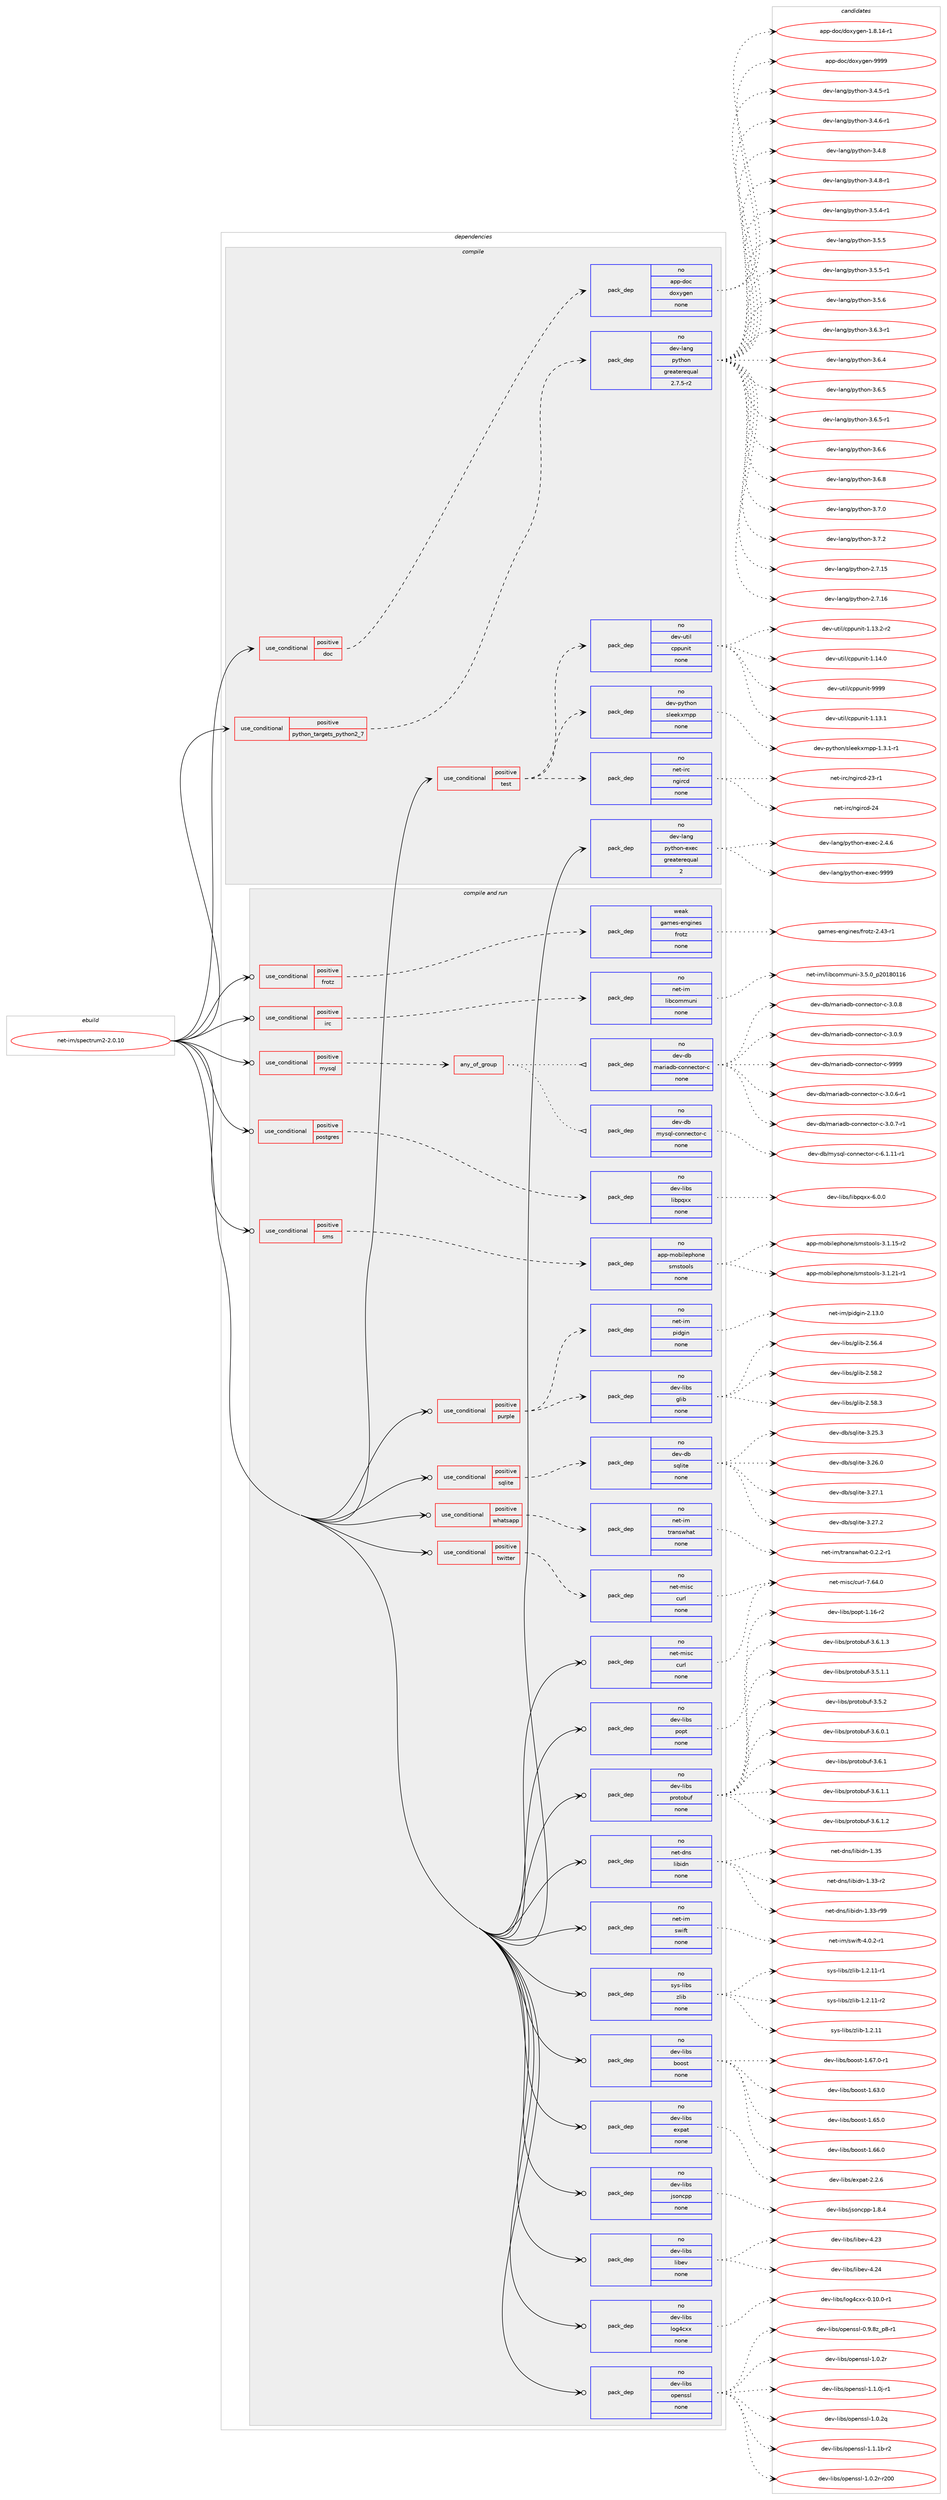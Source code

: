 digraph prolog {

# *************
# Graph options
# *************

newrank=true;
concentrate=true;
compound=true;
graph [rankdir=LR,fontname=Helvetica,fontsize=10,ranksep=1.5];#, ranksep=2.5, nodesep=0.2];
edge  [arrowhead=vee];
node  [fontname=Helvetica,fontsize=10];

# **********
# The ebuild
# **********

subgraph cluster_leftcol {
color=gray;
rank=same;
label=<<i>ebuild</i>>;
id [label="net-im/spectrum2-2.0.10", color=red, width=4, href="../net-im/spectrum2-2.0.10.svg"];
}

# ****************
# The dependencies
# ****************

subgraph cluster_midcol {
color=gray;
label=<<i>dependencies</i>>;
subgraph cluster_compile {
fillcolor="#eeeeee";
style=filled;
label=<<i>compile</i>>;
subgraph cond445192 {
dependency1655906 [label=<<TABLE BORDER="0" CELLBORDER="1" CELLSPACING="0" CELLPADDING="4"><TR><TD ROWSPAN="3" CELLPADDING="10">use_conditional</TD></TR><TR><TD>positive</TD></TR><TR><TD>doc</TD></TR></TABLE>>, shape=none, color=red];
subgraph pack1183876 {
dependency1655907 [label=<<TABLE BORDER="0" CELLBORDER="1" CELLSPACING="0" CELLPADDING="4" WIDTH="220"><TR><TD ROWSPAN="6" CELLPADDING="30">pack_dep</TD></TR><TR><TD WIDTH="110">no</TD></TR><TR><TD>app-doc</TD></TR><TR><TD>doxygen</TD></TR><TR><TD>none</TD></TR><TR><TD></TD></TR></TABLE>>, shape=none, color=blue];
}
dependency1655906:e -> dependency1655907:w [weight=20,style="dashed",arrowhead="vee"];
}
id:e -> dependency1655906:w [weight=20,style="solid",arrowhead="vee"];
subgraph cond445193 {
dependency1655908 [label=<<TABLE BORDER="0" CELLBORDER="1" CELLSPACING="0" CELLPADDING="4"><TR><TD ROWSPAN="3" CELLPADDING="10">use_conditional</TD></TR><TR><TD>positive</TD></TR><TR><TD>python_targets_python2_7</TD></TR></TABLE>>, shape=none, color=red];
subgraph pack1183877 {
dependency1655909 [label=<<TABLE BORDER="0" CELLBORDER="1" CELLSPACING="0" CELLPADDING="4" WIDTH="220"><TR><TD ROWSPAN="6" CELLPADDING="30">pack_dep</TD></TR><TR><TD WIDTH="110">no</TD></TR><TR><TD>dev-lang</TD></TR><TR><TD>python</TD></TR><TR><TD>greaterequal</TD></TR><TR><TD>2.7.5-r2</TD></TR></TABLE>>, shape=none, color=blue];
}
dependency1655908:e -> dependency1655909:w [weight=20,style="dashed",arrowhead="vee"];
}
id:e -> dependency1655908:w [weight=20,style="solid",arrowhead="vee"];
subgraph cond445194 {
dependency1655910 [label=<<TABLE BORDER="0" CELLBORDER="1" CELLSPACING="0" CELLPADDING="4"><TR><TD ROWSPAN="3" CELLPADDING="10">use_conditional</TD></TR><TR><TD>positive</TD></TR><TR><TD>test</TD></TR></TABLE>>, shape=none, color=red];
subgraph pack1183878 {
dependency1655911 [label=<<TABLE BORDER="0" CELLBORDER="1" CELLSPACING="0" CELLPADDING="4" WIDTH="220"><TR><TD ROWSPAN="6" CELLPADDING="30">pack_dep</TD></TR><TR><TD WIDTH="110">no</TD></TR><TR><TD>dev-python</TD></TR><TR><TD>sleekxmpp</TD></TR><TR><TD>none</TD></TR><TR><TD></TD></TR></TABLE>>, shape=none, color=blue];
}
dependency1655910:e -> dependency1655911:w [weight=20,style="dashed",arrowhead="vee"];
subgraph pack1183879 {
dependency1655912 [label=<<TABLE BORDER="0" CELLBORDER="1" CELLSPACING="0" CELLPADDING="4" WIDTH="220"><TR><TD ROWSPAN="6" CELLPADDING="30">pack_dep</TD></TR><TR><TD WIDTH="110">no</TD></TR><TR><TD>dev-util</TD></TR><TR><TD>cppunit</TD></TR><TR><TD>none</TD></TR><TR><TD></TD></TR></TABLE>>, shape=none, color=blue];
}
dependency1655910:e -> dependency1655912:w [weight=20,style="dashed",arrowhead="vee"];
subgraph pack1183880 {
dependency1655913 [label=<<TABLE BORDER="0" CELLBORDER="1" CELLSPACING="0" CELLPADDING="4" WIDTH="220"><TR><TD ROWSPAN="6" CELLPADDING="30">pack_dep</TD></TR><TR><TD WIDTH="110">no</TD></TR><TR><TD>net-irc</TD></TR><TR><TD>ngircd</TD></TR><TR><TD>none</TD></TR><TR><TD></TD></TR></TABLE>>, shape=none, color=blue];
}
dependency1655910:e -> dependency1655913:w [weight=20,style="dashed",arrowhead="vee"];
}
id:e -> dependency1655910:w [weight=20,style="solid",arrowhead="vee"];
subgraph pack1183881 {
dependency1655914 [label=<<TABLE BORDER="0" CELLBORDER="1" CELLSPACING="0" CELLPADDING="4" WIDTH="220"><TR><TD ROWSPAN="6" CELLPADDING="30">pack_dep</TD></TR><TR><TD WIDTH="110">no</TD></TR><TR><TD>dev-lang</TD></TR><TR><TD>python-exec</TD></TR><TR><TD>greaterequal</TD></TR><TR><TD>2</TD></TR></TABLE>>, shape=none, color=blue];
}
id:e -> dependency1655914:w [weight=20,style="solid",arrowhead="vee"];
}
subgraph cluster_compileandrun {
fillcolor="#eeeeee";
style=filled;
label=<<i>compile and run</i>>;
subgraph cond445195 {
dependency1655915 [label=<<TABLE BORDER="0" CELLBORDER="1" CELLSPACING="0" CELLPADDING="4"><TR><TD ROWSPAN="3" CELLPADDING="10">use_conditional</TD></TR><TR><TD>positive</TD></TR><TR><TD>frotz</TD></TR></TABLE>>, shape=none, color=red];
subgraph pack1183882 {
dependency1655916 [label=<<TABLE BORDER="0" CELLBORDER="1" CELLSPACING="0" CELLPADDING="4" WIDTH="220"><TR><TD ROWSPAN="6" CELLPADDING="30">pack_dep</TD></TR><TR><TD WIDTH="110">weak</TD></TR><TR><TD>games-engines</TD></TR><TR><TD>frotz</TD></TR><TR><TD>none</TD></TR><TR><TD></TD></TR></TABLE>>, shape=none, color=blue];
}
dependency1655915:e -> dependency1655916:w [weight=20,style="dashed",arrowhead="vee"];
}
id:e -> dependency1655915:w [weight=20,style="solid",arrowhead="odotvee"];
subgraph cond445196 {
dependency1655917 [label=<<TABLE BORDER="0" CELLBORDER="1" CELLSPACING="0" CELLPADDING="4"><TR><TD ROWSPAN="3" CELLPADDING="10">use_conditional</TD></TR><TR><TD>positive</TD></TR><TR><TD>irc</TD></TR></TABLE>>, shape=none, color=red];
subgraph pack1183883 {
dependency1655918 [label=<<TABLE BORDER="0" CELLBORDER="1" CELLSPACING="0" CELLPADDING="4" WIDTH="220"><TR><TD ROWSPAN="6" CELLPADDING="30">pack_dep</TD></TR><TR><TD WIDTH="110">no</TD></TR><TR><TD>net-im</TD></TR><TR><TD>libcommuni</TD></TR><TR><TD>none</TD></TR><TR><TD></TD></TR></TABLE>>, shape=none, color=blue];
}
dependency1655917:e -> dependency1655918:w [weight=20,style="dashed",arrowhead="vee"];
}
id:e -> dependency1655917:w [weight=20,style="solid",arrowhead="odotvee"];
subgraph cond445197 {
dependency1655919 [label=<<TABLE BORDER="0" CELLBORDER="1" CELLSPACING="0" CELLPADDING="4"><TR><TD ROWSPAN="3" CELLPADDING="10">use_conditional</TD></TR><TR><TD>positive</TD></TR><TR><TD>mysql</TD></TR></TABLE>>, shape=none, color=red];
subgraph any26054 {
dependency1655920 [label=<<TABLE BORDER="0" CELLBORDER="1" CELLSPACING="0" CELLPADDING="4"><TR><TD CELLPADDING="10">any_of_group</TD></TR></TABLE>>, shape=none, color=red];subgraph pack1183884 {
dependency1655921 [label=<<TABLE BORDER="0" CELLBORDER="1" CELLSPACING="0" CELLPADDING="4" WIDTH="220"><TR><TD ROWSPAN="6" CELLPADDING="30">pack_dep</TD></TR><TR><TD WIDTH="110">no</TD></TR><TR><TD>dev-db</TD></TR><TR><TD>mariadb-connector-c</TD></TR><TR><TD>none</TD></TR><TR><TD></TD></TR></TABLE>>, shape=none, color=blue];
}
dependency1655920:e -> dependency1655921:w [weight=20,style="dotted",arrowhead="oinv"];
subgraph pack1183885 {
dependency1655922 [label=<<TABLE BORDER="0" CELLBORDER="1" CELLSPACING="0" CELLPADDING="4" WIDTH="220"><TR><TD ROWSPAN="6" CELLPADDING="30">pack_dep</TD></TR><TR><TD WIDTH="110">no</TD></TR><TR><TD>dev-db</TD></TR><TR><TD>mysql-connector-c</TD></TR><TR><TD>none</TD></TR><TR><TD></TD></TR></TABLE>>, shape=none, color=blue];
}
dependency1655920:e -> dependency1655922:w [weight=20,style="dotted",arrowhead="oinv"];
}
dependency1655919:e -> dependency1655920:w [weight=20,style="dashed",arrowhead="vee"];
}
id:e -> dependency1655919:w [weight=20,style="solid",arrowhead="odotvee"];
subgraph cond445198 {
dependency1655923 [label=<<TABLE BORDER="0" CELLBORDER="1" CELLSPACING="0" CELLPADDING="4"><TR><TD ROWSPAN="3" CELLPADDING="10">use_conditional</TD></TR><TR><TD>positive</TD></TR><TR><TD>postgres</TD></TR></TABLE>>, shape=none, color=red];
subgraph pack1183886 {
dependency1655924 [label=<<TABLE BORDER="0" CELLBORDER="1" CELLSPACING="0" CELLPADDING="4" WIDTH="220"><TR><TD ROWSPAN="6" CELLPADDING="30">pack_dep</TD></TR><TR><TD WIDTH="110">no</TD></TR><TR><TD>dev-libs</TD></TR><TR><TD>libpqxx</TD></TR><TR><TD>none</TD></TR><TR><TD></TD></TR></TABLE>>, shape=none, color=blue];
}
dependency1655923:e -> dependency1655924:w [weight=20,style="dashed",arrowhead="vee"];
}
id:e -> dependency1655923:w [weight=20,style="solid",arrowhead="odotvee"];
subgraph cond445199 {
dependency1655925 [label=<<TABLE BORDER="0" CELLBORDER="1" CELLSPACING="0" CELLPADDING="4"><TR><TD ROWSPAN="3" CELLPADDING="10">use_conditional</TD></TR><TR><TD>positive</TD></TR><TR><TD>purple</TD></TR></TABLE>>, shape=none, color=red];
subgraph pack1183887 {
dependency1655926 [label=<<TABLE BORDER="0" CELLBORDER="1" CELLSPACING="0" CELLPADDING="4" WIDTH="220"><TR><TD ROWSPAN="6" CELLPADDING="30">pack_dep</TD></TR><TR><TD WIDTH="110">no</TD></TR><TR><TD>dev-libs</TD></TR><TR><TD>glib</TD></TR><TR><TD>none</TD></TR><TR><TD></TD></TR></TABLE>>, shape=none, color=blue];
}
dependency1655925:e -> dependency1655926:w [weight=20,style="dashed",arrowhead="vee"];
subgraph pack1183888 {
dependency1655927 [label=<<TABLE BORDER="0" CELLBORDER="1" CELLSPACING="0" CELLPADDING="4" WIDTH="220"><TR><TD ROWSPAN="6" CELLPADDING="30">pack_dep</TD></TR><TR><TD WIDTH="110">no</TD></TR><TR><TD>net-im</TD></TR><TR><TD>pidgin</TD></TR><TR><TD>none</TD></TR><TR><TD></TD></TR></TABLE>>, shape=none, color=blue];
}
dependency1655925:e -> dependency1655927:w [weight=20,style="dashed",arrowhead="vee"];
}
id:e -> dependency1655925:w [weight=20,style="solid",arrowhead="odotvee"];
subgraph cond445200 {
dependency1655928 [label=<<TABLE BORDER="0" CELLBORDER="1" CELLSPACING="0" CELLPADDING="4"><TR><TD ROWSPAN="3" CELLPADDING="10">use_conditional</TD></TR><TR><TD>positive</TD></TR><TR><TD>sms</TD></TR></TABLE>>, shape=none, color=red];
subgraph pack1183889 {
dependency1655929 [label=<<TABLE BORDER="0" CELLBORDER="1" CELLSPACING="0" CELLPADDING="4" WIDTH="220"><TR><TD ROWSPAN="6" CELLPADDING="30">pack_dep</TD></TR><TR><TD WIDTH="110">no</TD></TR><TR><TD>app-mobilephone</TD></TR><TR><TD>smstools</TD></TR><TR><TD>none</TD></TR><TR><TD></TD></TR></TABLE>>, shape=none, color=blue];
}
dependency1655928:e -> dependency1655929:w [weight=20,style="dashed",arrowhead="vee"];
}
id:e -> dependency1655928:w [weight=20,style="solid",arrowhead="odotvee"];
subgraph cond445201 {
dependency1655930 [label=<<TABLE BORDER="0" CELLBORDER="1" CELLSPACING="0" CELLPADDING="4"><TR><TD ROWSPAN="3" CELLPADDING="10">use_conditional</TD></TR><TR><TD>positive</TD></TR><TR><TD>sqlite</TD></TR></TABLE>>, shape=none, color=red];
subgraph pack1183890 {
dependency1655931 [label=<<TABLE BORDER="0" CELLBORDER="1" CELLSPACING="0" CELLPADDING="4" WIDTH="220"><TR><TD ROWSPAN="6" CELLPADDING="30">pack_dep</TD></TR><TR><TD WIDTH="110">no</TD></TR><TR><TD>dev-db</TD></TR><TR><TD>sqlite</TD></TR><TR><TD>none</TD></TR><TR><TD></TD></TR></TABLE>>, shape=none, color=blue];
}
dependency1655930:e -> dependency1655931:w [weight=20,style="dashed",arrowhead="vee"];
}
id:e -> dependency1655930:w [weight=20,style="solid",arrowhead="odotvee"];
subgraph cond445202 {
dependency1655932 [label=<<TABLE BORDER="0" CELLBORDER="1" CELLSPACING="0" CELLPADDING="4"><TR><TD ROWSPAN="3" CELLPADDING="10">use_conditional</TD></TR><TR><TD>positive</TD></TR><TR><TD>twitter</TD></TR></TABLE>>, shape=none, color=red];
subgraph pack1183891 {
dependency1655933 [label=<<TABLE BORDER="0" CELLBORDER="1" CELLSPACING="0" CELLPADDING="4" WIDTH="220"><TR><TD ROWSPAN="6" CELLPADDING="30">pack_dep</TD></TR><TR><TD WIDTH="110">no</TD></TR><TR><TD>net-misc</TD></TR><TR><TD>curl</TD></TR><TR><TD>none</TD></TR><TR><TD></TD></TR></TABLE>>, shape=none, color=blue];
}
dependency1655932:e -> dependency1655933:w [weight=20,style="dashed",arrowhead="vee"];
}
id:e -> dependency1655932:w [weight=20,style="solid",arrowhead="odotvee"];
subgraph cond445203 {
dependency1655934 [label=<<TABLE BORDER="0" CELLBORDER="1" CELLSPACING="0" CELLPADDING="4"><TR><TD ROWSPAN="3" CELLPADDING="10">use_conditional</TD></TR><TR><TD>positive</TD></TR><TR><TD>whatsapp</TD></TR></TABLE>>, shape=none, color=red];
subgraph pack1183892 {
dependency1655935 [label=<<TABLE BORDER="0" CELLBORDER="1" CELLSPACING="0" CELLPADDING="4" WIDTH="220"><TR><TD ROWSPAN="6" CELLPADDING="30">pack_dep</TD></TR><TR><TD WIDTH="110">no</TD></TR><TR><TD>net-im</TD></TR><TR><TD>transwhat</TD></TR><TR><TD>none</TD></TR><TR><TD></TD></TR></TABLE>>, shape=none, color=blue];
}
dependency1655934:e -> dependency1655935:w [weight=20,style="dashed",arrowhead="vee"];
}
id:e -> dependency1655934:w [weight=20,style="solid",arrowhead="odotvee"];
subgraph pack1183893 {
dependency1655936 [label=<<TABLE BORDER="0" CELLBORDER="1" CELLSPACING="0" CELLPADDING="4" WIDTH="220"><TR><TD ROWSPAN="6" CELLPADDING="30">pack_dep</TD></TR><TR><TD WIDTH="110">no</TD></TR><TR><TD>dev-libs</TD></TR><TR><TD>boost</TD></TR><TR><TD>none</TD></TR><TR><TD></TD></TR></TABLE>>, shape=none, color=blue];
}
id:e -> dependency1655936:w [weight=20,style="solid",arrowhead="odotvee"];
subgraph pack1183894 {
dependency1655937 [label=<<TABLE BORDER="0" CELLBORDER="1" CELLSPACING="0" CELLPADDING="4" WIDTH="220"><TR><TD ROWSPAN="6" CELLPADDING="30">pack_dep</TD></TR><TR><TD WIDTH="110">no</TD></TR><TR><TD>dev-libs</TD></TR><TR><TD>expat</TD></TR><TR><TD>none</TD></TR><TR><TD></TD></TR></TABLE>>, shape=none, color=blue];
}
id:e -> dependency1655937:w [weight=20,style="solid",arrowhead="odotvee"];
subgraph pack1183895 {
dependency1655938 [label=<<TABLE BORDER="0" CELLBORDER="1" CELLSPACING="0" CELLPADDING="4" WIDTH="220"><TR><TD ROWSPAN="6" CELLPADDING="30">pack_dep</TD></TR><TR><TD WIDTH="110">no</TD></TR><TR><TD>dev-libs</TD></TR><TR><TD>jsoncpp</TD></TR><TR><TD>none</TD></TR><TR><TD></TD></TR></TABLE>>, shape=none, color=blue];
}
id:e -> dependency1655938:w [weight=20,style="solid",arrowhead="odotvee"];
subgraph pack1183896 {
dependency1655939 [label=<<TABLE BORDER="0" CELLBORDER="1" CELLSPACING="0" CELLPADDING="4" WIDTH="220"><TR><TD ROWSPAN="6" CELLPADDING="30">pack_dep</TD></TR><TR><TD WIDTH="110">no</TD></TR><TR><TD>dev-libs</TD></TR><TR><TD>libev</TD></TR><TR><TD>none</TD></TR><TR><TD></TD></TR></TABLE>>, shape=none, color=blue];
}
id:e -> dependency1655939:w [weight=20,style="solid",arrowhead="odotvee"];
subgraph pack1183897 {
dependency1655940 [label=<<TABLE BORDER="0" CELLBORDER="1" CELLSPACING="0" CELLPADDING="4" WIDTH="220"><TR><TD ROWSPAN="6" CELLPADDING="30">pack_dep</TD></TR><TR><TD WIDTH="110">no</TD></TR><TR><TD>dev-libs</TD></TR><TR><TD>log4cxx</TD></TR><TR><TD>none</TD></TR><TR><TD></TD></TR></TABLE>>, shape=none, color=blue];
}
id:e -> dependency1655940:w [weight=20,style="solid",arrowhead="odotvee"];
subgraph pack1183898 {
dependency1655941 [label=<<TABLE BORDER="0" CELLBORDER="1" CELLSPACING="0" CELLPADDING="4" WIDTH="220"><TR><TD ROWSPAN="6" CELLPADDING="30">pack_dep</TD></TR><TR><TD WIDTH="110">no</TD></TR><TR><TD>dev-libs</TD></TR><TR><TD>openssl</TD></TR><TR><TD>none</TD></TR><TR><TD></TD></TR></TABLE>>, shape=none, color=blue];
}
id:e -> dependency1655941:w [weight=20,style="solid",arrowhead="odotvee"];
subgraph pack1183899 {
dependency1655942 [label=<<TABLE BORDER="0" CELLBORDER="1" CELLSPACING="0" CELLPADDING="4" WIDTH="220"><TR><TD ROWSPAN="6" CELLPADDING="30">pack_dep</TD></TR><TR><TD WIDTH="110">no</TD></TR><TR><TD>dev-libs</TD></TR><TR><TD>popt</TD></TR><TR><TD>none</TD></TR><TR><TD></TD></TR></TABLE>>, shape=none, color=blue];
}
id:e -> dependency1655942:w [weight=20,style="solid",arrowhead="odotvee"];
subgraph pack1183900 {
dependency1655943 [label=<<TABLE BORDER="0" CELLBORDER="1" CELLSPACING="0" CELLPADDING="4" WIDTH="220"><TR><TD ROWSPAN="6" CELLPADDING="30">pack_dep</TD></TR><TR><TD WIDTH="110">no</TD></TR><TR><TD>dev-libs</TD></TR><TR><TD>protobuf</TD></TR><TR><TD>none</TD></TR><TR><TD></TD></TR></TABLE>>, shape=none, color=blue];
}
id:e -> dependency1655943:w [weight=20,style="solid",arrowhead="odotvee"];
subgraph pack1183901 {
dependency1655944 [label=<<TABLE BORDER="0" CELLBORDER="1" CELLSPACING="0" CELLPADDING="4" WIDTH="220"><TR><TD ROWSPAN="6" CELLPADDING="30">pack_dep</TD></TR><TR><TD WIDTH="110">no</TD></TR><TR><TD>net-dns</TD></TR><TR><TD>libidn</TD></TR><TR><TD>none</TD></TR><TR><TD></TD></TR></TABLE>>, shape=none, color=blue];
}
id:e -> dependency1655944:w [weight=20,style="solid",arrowhead="odotvee"];
subgraph pack1183902 {
dependency1655945 [label=<<TABLE BORDER="0" CELLBORDER="1" CELLSPACING="0" CELLPADDING="4" WIDTH="220"><TR><TD ROWSPAN="6" CELLPADDING="30">pack_dep</TD></TR><TR><TD WIDTH="110">no</TD></TR><TR><TD>net-im</TD></TR><TR><TD>swift</TD></TR><TR><TD>none</TD></TR><TR><TD></TD></TR></TABLE>>, shape=none, color=blue];
}
id:e -> dependency1655945:w [weight=20,style="solid",arrowhead="odotvee"];
subgraph pack1183903 {
dependency1655946 [label=<<TABLE BORDER="0" CELLBORDER="1" CELLSPACING="0" CELLPADDING="4" WIDTH="220"><TR><TD ROWSPAN="6" CELLPADDING="30">pack_dep</TD></TR><TR><TD WIDTH="110">no</TD></TR><TR><TD>net-misc</TD></TR><TR><TD>curl</TD></TR><TR><TD>none</TD></TR><TR><TD></TD></TR></TABLE>>, shape=none, color=blue];
}
id:e -> dependency1655946:w [weight=20,style="solid",arrowhead="odotvee"];
subgraph pack1183904 {
dependency1655947 [label=<<TABLE BORDER="0" CELLBORDER="1" CELLSPACING="0" CELLPADDING="4" WIDTH="220"><TR><TD ROWSPAN="6" CELLPADDING="30">pack_dep</TD></TR><TR><TD WIDTH="110">no</TD></TR><TR><TD>sys-libs</TD></TR><TR><TD>zlib</TD></TR><TR><TD>none</TD></TR><TR><TD></TD></TR></TABLE>>, shape=none, color=blue];
}
id:e -> dependency1655947:w [weight=20,style="solid",arrowhead="odotvee"];
}
subgraph cluster_run {
fillcolor="#eeeeee";
style=filled;
label=<<i>run</i>>;
}
}

# **************
# The candidates
# **************

subgraph cluster_choices {
rank=same;
color=gray;
label=<<i>candidates</i>>;

subgraph choice1183876 {
color=black;
nodesep=1;
choice97112112451001119947100111120121103101110454946564649524511449 [label="app-doc/doxygen-1.8.14-r1", color=red, width=4,href="../app-doc/doxygen-1.8.14-r1.svg"];
choice971121124510011199471001111201211031011104557575757 [label="app-doc/doxygen-9999", color=red, width=4,href="../app-doc/doxygen-9999.svg"];
dependency1655907:e -> choice97112112451001119947100111120121103101110454946564649524511449:w [style=dotted,weight="100"];
dependency1655907:e -> choice971121124510011199471001111201211031011104557575757:w [style=dotted,weight="100"];
}
subgraph choice1183877 {
color=black;
nodesep=1;
choice10010111845108971101034711212111610411111045504655464953 [label="dev-lang/python-2.7.15", color=red, width=4,href="../dev-lang/python-2.7.15.svg"];
choice10010111845108971101034711212111610411111045504655464954 [label="dev-lang/python-2.7.16", color=red, width=4,href="../dev-lang/python-2.7.16.svg"];
choice1001011184510897110103471121211161041111104551465246534511449 [label="dev-lang/python-3.4.5-r1", color=red, width=4,href="../dev-lang/python-3.4.5-r1.svg"];
choice1001011184510897110103471121211161041111104551465246544511449 [label="dev-lang/python-3.4.6-r1", color=red, width=4,href="../dev-lang/python-3.4.6-r1.svg"];
choice100101118451089711010347112121116104111110455146524656 [label="dev-lang/python-3.4.8", color=red, width=4,href="../dev-lang/python-3.4.8.svg"];
choice1001011184510897110103471121211161041111104551465246564511449 [label="dev-lang/python-3.4.8-r1", color=red, width=4,href="../dev-lang/python-3.4.8-r1.svg"];
choice1001011184510897110103471121211161041111104551465346524511449 [label="dev-lang/python-3.5.4-r1", color=red, width=4,href="../dev-lang/python-3.5.4-r1.svg"];
choice100101118451089711010347112121116104111110455146534653 [label="dev-lang/python-3.5.5", color=red, width=4,href="../dev-lang/python-3.5.5.svg"];
choice1001011184510897110103471121211161041111104551465346534511449 [label="dev-lang/python-3.5.5-r1", color=red, width=4,href="../dev-lang/python-3.5.5-r1.svg"];
choice100101118451089711010347112121116104111110455146534654 [label="dev-lang/python-3.5.6", color=red, width=4,href="../dev-lang/python-3.5.6.svg"];
choice1001011184510897110103471121211161041111104551465446514511449 [label="dev-lang/python-3.6.3-r1", color=red, width=4,href="../dev-lang/python-3.6.3-r1.svg"];
choice100101118451089711010347112121116104111110455146544652 [label="dev-lang/python-3.6.4", color=red, width=4,href="../dev-lang/python-3.6.4.svg"];
choice100101118451089711010347112121116104111110455146544653 [label="dev-lang/python-3.6.5", color=red, width=4,href="../dev-lang/python-3.6.5.svg"];
choice1001011184510897110103471121211161041111104551465446534511449 [label="dev-lang/python-3.6.5-r1", color=red, width=4,href="../dev-lang/python-3.6.5-r1.svg"];
choice100101118451089711010347112121116104111110455146544654 [label="dev-lang/python-3.6.6", color=red, width=4,href="../dev-lang/python-3.6.6.svg"];
choice100101118451089711010347112121116104111110455146544656 [label="dev-lang/python-3.6.8", color=red, width=4,href="../dev-lang/python-3.6.8.svg"];
choice100101118451089711010347112121116104111110455146554648 [label="dev-lang/python-3.7.0", color=red, width=4,href="../dev-lang/python-3.7.0.svg"];
choice100101118451089711010347112121116104111110455146554650 [label="dev-lang/python-3.7.2", color=red, width=4,href="../dev-lang/python-3.7.2.svg"];
dependency1655909:e -> choice10010111845108971101034711212111610411111045504655464953:w [style=dotted,weight="100"];
dependency1655909:e -> choice10010111845108971101034711212111610411111045504655464954:w [style=dotted,weight="100"];
dependency1655909:e -> choice1001011184510897110103471121211161041111104551465246534511449:w [style=dotted,weight="100"];
dependency1655909:e -> choice1001011184510897110103471121211161041111104551465246544511449:w [style=dotted,weight="100"];
dependency1655909:e -> choice100101118451089711010347112121116104111110455146524656:w [style=dotted,weight="100"];
dependency1655909:e -> choice1001011184510897110103471121211161041111104551465246564511449:w [style=dotted,weight="100"];
dependency1655909:e -> choice1001011184510897110103471121211161041111104551465346524511449:w [style=dotted,weight="100"];
dependency1655909:e -> choice100101118451089711010347112121116104111110455146534653:w [style=dotted,weight="100"];
dependency1655909:e -> choice1001011184510897110103471121211161041111104551465346534511449:w [style=dotted,weight="100"];
dependency1655909:e -> choice100101118451089711010347112121116104111110455146534654:w [style=dotted,weight="100"];
dependency1655909:e -> choice1001011184510897110103471121211161041111104551465446514511449:w [style=dotted,weight="100"];
dependency1655909:e -> choice100101118451089711010347112121116104111110455146544652:w [style=dotted,weight="100"];
dependency1655909:e -> choice100101118451089711010347112121116104111110455146544653:w [style=dotted,weight="100"];
dependency1655909:e -> choice1001011184510897110103471121211161041111104551465446534511449:w [style=dotted,weight="100"];
dependency1655909:e -> choice100101118451089711010347112121116104111110455146544654:w [style=dotted,weight="100"];
dependency1655909:e -> choice100101118451089711010347112121116104111110455146544656:w [style=dotted,weight="100"];
dependency1655909:e -> choice100101118451089711010347112121116104111110455146554648:w [style=dotted,weight="100"];
dependency1655909:e -> choice100101118451089711010347112121116104111110455146554650:w [style=dotted,weight="100"];
}
subgraph choice1183878 {
color=black;
nodesep=1;
choice10010111845112121116104111110471151081011011071201091121124549465146494511449 [label="dev-python/sleekxmpp-1.3.1-r1", color=red, width=4,href="../dev-python/sleekxmpp-1.3.1-r1.svg"];
dependency1655911:e -> choice10010111845112121116104111110471151081011011071201091121124549465146494511449:w [style=dotted,weight="100"];
}
subgraph choice1183879 {
color=black;
nodesep=1;
choice10010111845117116105108479911211211711010511645494649514649 [label="dev-util/cppunit-1.13.1", color=red, width=4,href="../dev-util/cppunit-1.13.1.svg"];
choice100101118451171161051084799112112117110105116454946495146504511450 [label="dev-util/cppunit-1.13.2-r2", color=red, width=4,href="../dev-util/cppunit-1.13.2-r2.svg"];
choice10010111845117116105108479911211211711010511645494649524648 [label="dev-util/cppunit-1.14.0", color=red, width=4,href="../dev-util/cppunit-1.14.0.svg"];
choice1001011184511711610510847991121121171101051164557575757 [label="dev-util/cppunit-9999", color=red, width=4,href="../dev-util/cppunit-9999.svg"];
dependency1655912:e -> choice10010111845117116105108479911211211711010511645494649514649:w [style=dotted,weight="100"];
dependency1655912:e -> choice100101118451171161051084799112112117110105116454946495146504511450:w [style=dotted,weight="100"];
dependency1655912:e -> choice10010111845117116105108479911211211711010511645494649524648:w [style=dotted,weight="100"];
dependency1655912:e -> choice1001011184511711610510847991121121171101051164557575757:w [style=dotted,weight="100"];
}
subgraph choice1183880 {
color=black;
nodesep=1;
choice110101116451051149947110103105114991004550514511449 [label="net-irc/ngircd-23-r1", color=red, width=4,href="../net-irc/ngircd-23-r1.svg"];
choice11010111645105114994711010310511499100455052 [label="net-irc/ngircd-24", color=red, width=4,href="../net-irc/ngircd-24.svg"];
dependency1655913:e -> choice110101116451051149947110103105114991004550514511449:w [style=dotted,weight="100"];
dependency1655913:e -> choice11010111645105114994711010310511499100455052:w [style=dotted,weight="100"];
}
subgraph choice1183881 {
color=black;
nodesep=1;
choice1001011184510897110103471121211161041111104510112010199455046524654 [label="dev-lang/python-exec-2.4.6", color=red, width=4,href="../dev-lang/python-exec-2.4.6.svg"];
choice10010111845108971101034711212111610411111045101120101994557575757 [label="dev-lang/python-exec-9999", color=red, width=4,href="../dev-lang/python-exec-9999.svg"];
dependency1655914:e -> choice1001011184510897110103471121211161041111104510112010199455046524654:w [style=dotted,weight="100"];
dependency1655914:e -> choice10010111845108971101034711212111610411111045101120101994557575757:w [style=dotted,weight="100"];
}
subgraph choice1183882 {
color=black;
nodesep=1;
choice10397109101115451011101031051101011154710211411111612245504652514511449 [label="games-engines/frotz-2.43-r1", color=red, width=4,href="../games-engines/frotz-2.43-r1.svg"];
dependency1655916:e -> choice10397109101115451011101031051101011154710211411111612245504652514511449:w [style=dotted,weight="100"];
}
subgraph choice1183883 {
color=black;
nodesep=1;
choice11010111645105109471081059899111109109117110105455146534648951125048495648494954 [label="net-im/libcommuni-3.5.0_p20180116", color=red, width=4,href="../net-im/libcommuni-3.5.0_p20180116.svg"];
dependency1655918:e -> choice11010111645105109471081059899111109109117110105455146534648951125048495648494954:w [style=dotted,weight="100"];
}
subgraph choice1183884 {
color=black;
nodesep=1;
choice10010111845100984710997114105971009845991111101101019911611111445994551464846544511449 [label="dev-db/mariadb-connector-c-3.0.6-r1", color=red, width=4,href="../dev-db/mariadb-connector-c-3.0.6-r1.svg"];
choice10010111845100984710997114105971009845991111101101019911611111445994551464846554511449 [label="dev-db/mariadb-connector-c-3.0.7-r1", color=red, width=4,href="../dev-db/mariadb-connector-c-3.0.7-r1.svg"];
choice1001011184510098471099711410597100984599111110110101991161111144599455146484656 [label="dev-db/mariadb-connector-c-3.0.8", color=red, width=4,href="../dev-db/mariadb-connector-c-3.0.8.svg"];
choice1001011184510098471099711410597100984599111110110101991161111144599455146484657 [label="dev-db/mariadb-connector-c-3.0.9", color=red, width=4,href="../dev-db/mariadb-connector-c-3.0.9.svg"];
choice10010111845100984710997114105971009845991111101101019911611111445994557575757 [label="dev-db/mariadb-connector-c-9999", color=red, width=4,href="../dev-db/mariadb-connector-c-9999.svg"];
dependency1655921:e -> choice10010111845100984710997114105971009845991111101101019911611111445994551464846544511449:w [style=dotted,weight="100"];
dependency1655921:e -> choice10010111845100984710997114105971009845991111101101019911611111445994551464846554511449:w [style=dotted,weight="100"];
dependency1655921:e -> choice1001011184510098471099711410597100984599111110110101991161111144599455146484656:w [style=dotted,weight="100"];
dependency1655921:e -> choice1001011184510098471099711410597100984599111110110101991161111144599455146484657:w [style=dotted,weight="100"];
dependency1655921:e -> choice10010111845100984710997114105971009845991111101101019911611111445994557575757:w [style=dotted,weight="100"];
}
subgraph choice1183885 {
color=black;
nodesep=1;
choice1001011184510098471091211151131084599111110110101991161111144599455446494649494511449 [label="dev-db/mysql-connector-c-6.1.11-r1", color=red, width=4,href="../dev-db/mysql-connector-c-6.1.11-r1.svg"];
dependency1655922:e -> choice1001011184510098471091211151131084599111110110101991161111144599455446494649494511449:w [style=dotted,weight="100"];
}
subgraph choice1183886 {
color=black;
nodesep=1;
choice10010111845108105981154710810598112113120120455446484648 [label="dev-libs/libpqxx-6.0.0", color=red, width=4,href="../dev-libs/libpqxx-6.0.0.svg"];
dependency1655924:e -> choice10010111845108105981154710810598112113120120455446484648:w [style=dotted,weight="100"];
}
subgraph choice1183887 {
color=black;
nodesep=1;
choice1001011184510810598115471031081059845504653544652 [label="dev-libs/glib-2.56.4", color=red, width=4,href="../dev-libs/glib-2.56.4.svg"];
choice1001011184510810598115471031081059845504653564650 [label="dev-libs/glib-2.58.2", color=red, width=4,href="../dev-libs/glib-2.58.2.svg"];
choice1001011184510810598115471031081059845504653564651 [label="dev-libs/glib-2.58.3", color=red, width=4,href="../dev-libs/glib-2.58.3.svg"];
dependency1655926:e -> choice1001011184510810598115471031081059845504653544652:w [style=dotted,weight="100"];
dependency1655926:e -> choice1001011184510810598115471031081059845504653564650:w [style=dotted,weight="100"];
dependency1655926:e -> choice1001011184510810598115471031081059845504653564651:w [style=dotted,weight="100"];
}
subgraph choice1183888 {
color=black;
nodesep=1;
choice110101116451051094711210510010310511045504649514648 [label="net-im/pidgin-2.13.0", color=red, width=4,href="../net-im/pidgin-2.13.0.svg"];
dependency1655927:e -> choice110101116451051094711210510010310511045504649514648:w [style=dotted,weight="100"];
}
subgraph choice1183889 {
color=black;
nodesep=1;
choice97112112451091119810510810111210411111010147115109115116111111108115455146494649534511450 [label="app-mobilephone/smstools-3.1.15-r2", color=red, width=4,href="../app-mobilephone/smstools-3.1.15-r2.svg"];
choice97112112451091119810510810111210411111010147115109115116111111108115455146494650494511449 [label="app-mobilephone/smstools-3.1.21-r1", color=red, width=4,href="../app-mobilephone/smstools-3.1.21-r1.svg"];
dependency1655929:e -> choice97112112451091119810510810111210411111010147115109115116111111108115455146494649534511450:w [style=dotted,weight="100"];
dependency1655929:e -> choice97112112451091119810510810111210411111010147115109115116111111108115455146494650494511449:w [style=dotted,weight="100"];
}
subgraph choice1183890 {
color=black;
nodesep=1;
choice10010111845100984711511310810511610145514650534651 [label="dev-db/sqlite-3.25.3", color=red, width=4,href="../dev-db/sqlite-3.25.3.svg"];
choice10010111845100984711511310810511610145514650544648 [label="dev-db/sqlite-3.26.0", color=red, width=4,href="../dev-db/sqlite-3.26.0.svg"];
choice10010111845100984711511310810511610145514650554649 [label="dev-db/sqlite-3.27.1", color=red, width=4,href="../dev-db/sqlite-3.27.1.svg"];
choice10010111845100984711511310810511610145514650554650 [label="dev-db/sqlite-3.27.2", color=red, width=4,href="../dev-db/sqlite-3.27.2.svg"];
dependency1655931:e -> choice10010111845100984711511310810511610145514650534651:w [style=dotted,weight="100"];
dependency1655931:e -> choice10010111845100984711511310810511610145514650544648:w [style=dotted,weight="100"];
dependency1655931:e -> choice10010111845100984711511310810511610145514650554649:w [style=dotted,weight="100"];
dependency1655931:e -> choice10010111845100984711511310810511610145514650554650:w [style=dotted,weight="100"];
}
subgraph choice1183891 {
color=black;
nodesep=1;
choice1101011164510910511599479911711410845554654524648 [label="net-misc/curl-7.64.0", color=red, width=4,href="../net-misc/curl-7.64.0.svg"];
dependency1655933:e -> choice1101011164510910511599479911711410845554654524648:w [style=dotted,weight="100"];
}
subgraph choice1183892 {
color=black;
nodesep=1;
choice110101116451051094711611497110115119104971164548465046504511449 [label="net-im/transwhat-0.2.2-r1", color=red, width=4,href="../net-im/transwhat-0.2.2-r1.svg"];
dependency1655935:e -> choice110101116451051094711611497110115119104971164548465046504511449:w [style=dotted,weight="100"];
}
subgraph choice1183893 {
color=black;
nodesep=1;
choice1001011184510810598115479811111111511645494654514648 [label="dev-libs/boost-1.63.0", color=red, width=4,href="../dev-libs/boost-1.63.0.svg"];
choice1001011184510810598115479811111111511645494654534648 [label="dev-libs/boost-1.65.0", color=red, width=4,href="../dev-libs/boost-1.65.0.svg"];
choice1001011184510810598115479811111111511645494654544648 [label="dev-libs/boost-1.66.0", color=red, width=4,href="../dev-libs/boost-1.66.0.svg"];
choice10010111845108105981154798111111115116454946545546484511449 [label="dev-libs/boost-1.67.0-r1", color=red, width=4,href="../dev-libs/boost-1.67.0-r1.svg"];
dependency1655936:e -> choice1001011184510810598115479811111111511645494654514648:w [style=dotted,weight="100"];
dependency1655936:e -> choice1001011184510810598115479811111111511645494654534648:w [style=dotted,weight="100"];
dependency1655936:e -> choice1001011184510810598115479811111111511645494654544648:w [style=dotted,weight="100"];
dependency1655936:e -> choice10010111845108105981154798111111115116454946545546484511449:w [style=dotted,weight="100"];
}
subgraph choice1183894 {
color=black;
nodesep=1;
choice10010111845108105981154710112011297116455046504654 [label="dev-libs/expat-2.2.6", color=red, width=4,href="../dev-libs/expat-2.2.6.svg"];
dependency1655937:e -> choice10010111845108105981154710112011297116455046504654:w [style=dotted,weight="100"];
}
subgraph choice1183895 {
color=black;
nodesep=1;
choice10010111845108105981154710611511111099112112454946564652 [label="dev-libs/jsoncpp-1.8.4", color=red, width=4,href="../dev-libs/jsoncpp-1.8.4.svg"];
dependency1655938:e -> choice10010111845108105981154710611511111099112112454946564652:w [style=dotted,weight="100"];
}
subgraph choice1183896 {
color=black;
nodesep=1;
choice100101118451081059811547108105981011184552465051 [label="dev-libs/libev-4.23", color=red, width=4,href="../dev-libs/libev-4.23.svg"];
choice100101118451081059811547108105981011184552465052 [label="dev-libs/libev-4.24", color=red, width=4,href="../dev-libs/libev-4.24.svg"];
dependency1655939:e -> choice100101118451081059811547108105981011184552465051:w [style=dotted,weight="100"];
dependency1655939:e -> choice100101118451081059811547108105981011184552465052:w [style=dotted,weight="100"];
}
subgraph choice1183897 {
color=black;
nodesep=1;
choice1001011184510810598115471081111035299120120454846494846484511449 [label="dev-libs/log4cxx-0.10.0-r1", color=red, width=4,href="../dev-libs/log4cxx-0.10.0-r1.svg"];
dependency1655940:e -> choice1001011184510810598115471081111035299120120454846494846484511449:w [style=dotted,weight="100"];
}
subgraph choice1183898 {
color=black;
nodesep=1;
choice10010111845108105981154711111210111011511510845484657465612295112564511449 [label="dev-libs/openssl-0.9.8z_p8-r1", color=red, width=4,href="../dev-libs/openssl-0.9.8z_p8-r1.svg"];
choice100101118451081059811547111112101110115115108454946484650113 [label="dev-libs/openssl-1.0.2q", color=red, width=4,href="../dev-libs/openssl-1.0.2q.svg"];
choice100101118451081059811547111112101110115115108454946484650114 [label="dev-libs/openssl-1.0.2r", color=red, width=4,href="../dev-libs/openssl-1.0.2r.svg"];
choice10010111845108105981154711111210111011511510845494648465011445114504848 [label="dev-libs/openssl-1.0.2r-r200", color=red, width=4,href="../dev-libs/openssl-1.0.2r-r200.svg"];
choice1001011184510810598115471111121011101151151084549464946481064511449 [label="dev-libs/openssl-1.1.0j-r1", color=red, width=4,href="../dev-libs/openssl-1.1.0j-r1.svg"];
choice100101118451081059811547111112101110115115108454946494649984511450 [label="dev-libs/openssl-1.1.1b-r2", color=red, width=4,href="../dev-libs/openssl-1.1.1b-r2.svg"];
dependency1655941:e -> choice10010111845108105981154711111210111011511510845484657465612295112564511449:w [style=dotted,weight="100"];
dependency1655941:e -> choice100101118451081059811547111112101110115115108454946484650113:w [style=dotted,weight="100"];
dependency1655941:e -> choice100101118451081059811547111112101110115115108454946484650114:w [style=dotted,weight="100"];
dependency1655941:e -> choice10010111845108105981154711111210111011511510845494648465011445114504848:w [style=dotted,weight="100"];
dependency1655941:e -> choice1001011184510810598115471111121011101151151084549464946481064511449:w [style=dotted,weight="100"];
dependency1655941:e -> choice100101118451081059811547111112101110115115108454946494649984511450:w [style=dotted,weight="100"];
}
subgraph choice1183899 {
color=black;
nodesep=1;
choice10010111845108105981154711211111211645494649544511450 [label="dev-libs/popt-1.16-r2", color=red, width=4,href="../dev-libs/popt-1.16-r2.svg"];
dependency1655942:e -> choice10010111845108105981154711211111211645494649544511450:w [style=dotted,weight="100"];
}
subgraph choice1183900 {
color=black;
nodesep=1;
choice100101118451081059811547112114111116111981171024551465346494649 [label="dev-libs/protobuf-3.5.1.1", color=red, width=4,href="../dev-libs/protobuf-3.5.1.1.svg"];
choice10010111845108105981154711211411111611198117102455146534650 [label="dev-libs/protobuf-3.5.2", color=red, width=4,href="../dev-libs/protobuf-3.5.2.svg"];
choice100101118451081059811547112114111116111981171024551465446484649 [label="dev-libs/protobuf-3.6.0.1", color=red, width=4,href="../dev-libs/protobuf-3.6.0.1.svg"];
choice10010111845108105981154711211411111611198117102455146544649 [label="dev-libs/protobuf-3.6.1", color=red, width=4,href="../dev-libs/protobuf-3.6.1.svg"];
choice100101118451081059811547112114111116111981171024551465446494649 [label="dev-libs/protobuf-3.6.1.1", color=red, width=4,href="../dev-libs/protobuf-3.6.1.1.svg"];
choice100101118451081059811547112114111116111981171024551465446494650 [label="dev-libs/protobuf-3.6.1.2", color=red, width=4,href="../dev-libs/protobuf-3.6.1.2.svg"];
choice100101118451081059811547112114111116111981171024551465446494651 [label="dev-libs/protobuf-3.6.1.3", color=red, width=4,href="../dev-libs/protobuf-3.6.1.3.svg"];
dependency1655943:e -> choice100101118451081059811547112114111116111981171024551465346494649:w [style=dotted,weight="100"];
dependency1655943:e -> choice10010111845108105981154711211411111611198117102455146534650:w [style=dotted,weight="100"];
dependency1655943:e -> choice100101118451081059811547112114111116111981171024551465446484649:w [style=dotted,weight="100"];
dependency1655943:e -> choice10010111845108105981154711211411111611198117102455146544649:w [style=dotted,weight="100"];
dependency1655943:e -> choice100101118451081059811547112114111116111981171024551465446494649:w [style=dotted,weight="100"];
dependency1655943:e -> choice100101118451081059811547112114111116111981171024551465446494650:w [style=dotted,weight="100"];
dependency1655943:e -> choice100101118451081059811547112114111116111981171024551465446494651:w [style=dotted,weight="100"];
}
subgraph choice1183901 {
color=black;
nodesep=1;
choice11010111645100110115471081059810510011045494651514511450 [label="net-dns/libidn-1.33-r2", color=red, width=4,href="../net-dns/libidn-1.33-r2.svg"];
choice1101011164510011011547108105981051001104549465151451145757 [label="net-dns/libidn-1.33-r99", color=red, width=4,href="../net-dns/libidn-1.33-r99.svg"];
choice1101011164510011011547108105981051001104549465153 [label="net-dns/libidn-1.35", color=red, width=4,href="../net-dns/libidn-1.35.svg"];
dependency1655944:e -> choice11010111645100110115471081059810510011045494651514511450:w [style=dotted,weight="100"];
dependency1655944:e -> choice1101011164510011011547108105981051001104549465151451145757:w [style=dotted,weight="100"];
dependency1655944:e -> choice1101011164510011011547108105981051001104549465153:w [style=dotted,weight="100"];
}
subgraph choice1183902 {
color=black;
nodesep=1;
choice11010111645105109471151191051021164552464846504511449 [label="net-im/swift-4.0.2-r1", color=red, width=4,href="../net-im/swift-4.0.2-r1.svg"];
dependency1655945:e -> choice11010111645105109471151191051021164552464846504511449:w [style=dotted,weight="100"];
}
subgraph choice1183903 {
color=black;
nodesep=1;
choice1101011164510910511599479911711410845554654524648 [label="net-misc/curl-7.64.0", color=red, width=4,href="../net-misc/curl-7.64.0.svg"];
dependency1655946:e -> choice1101011164510910511599479911711410845554654524648:w [style=dotted,weight="100"];
}
subgraph choice1183904 {
color=black;
nodesep=1;
choice1151211154510810598115471221081059845494650464949 [label="sys-libs/zlib-1.2.11", color=red, width=4,href="../sys-libs/zlib-1.2.11.svg"];
choice11512111545108105981154712210810598454946504649494511449 [label="sys-libs/zlib-1.2.11-r1", color=red, width=4,href="../sys-libs/zlib-1.2.11-r1.svg"];
choice11512111545108105981154712210810598454946504649494511450 [label="sys-libs/zlib-1.2.11-r2", color=red, width=4,href="../sys-libs/zlib-1.2.11-r2.svg"];
dependency1655947:e -> choice1151211154510810598115471221081059845494650464949:w [style=dotted,weight="100"];
dependency1655947:e -> choice11512111545108105981154712210810598454946504649494511449:w [style=dotted,weight="100"];
dependency1655947:e -> choice11512111545108105981154712210810598454946504649494511450:w [style=dotted,weight="100"];
}
}

}

